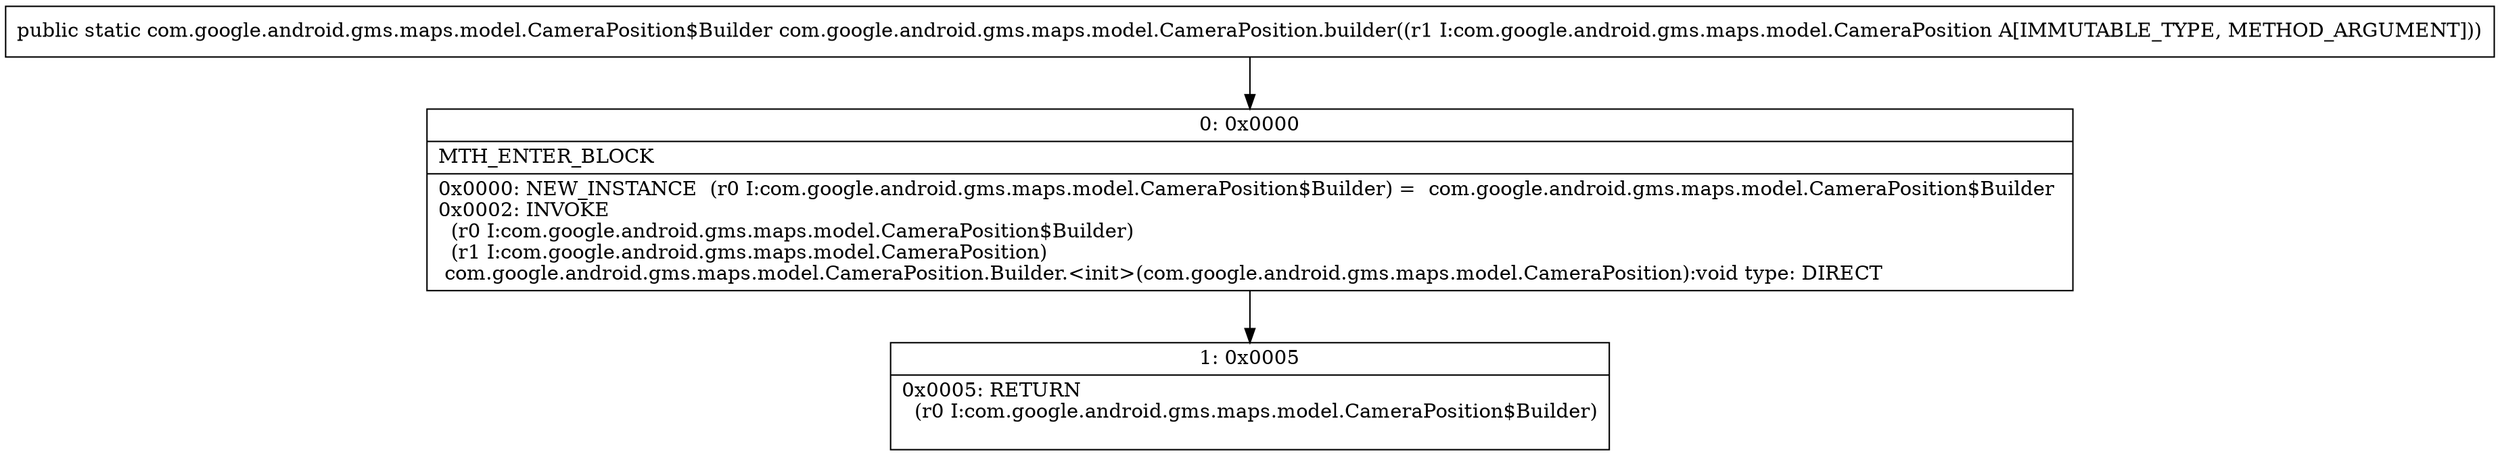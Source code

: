 digraph "CFG forcom.google.android.gms.maps.model.CameraPosition.builder(Lcom\/google\/android\/gms\/maps\/model\/CameraPosition;)Lcom\/google\/android\/gms\/maps\/model\/CameraPosition$Builder;" {
Node_0 [shape=record,label="{0\:\ 0x0000|MTH_ENTER_BLOCK\l|0x0000: NEW_INSTANCE  (r0 I:com.google.android.gms.maps.model.CameraPosition$Builder) =  com.google.android.gms.maps.model.CameraPosition$Builder \l0x0002: INVOKE  \l  (r0 I:com.google.android.gms.maps.model.CameraPosition$Builder)\l  (r1 I:com.google.android.gms.maps.model.CameraPosition)\l com.google.android.gms.maps.model.CameraPosition.Builder.\<init\>(com.google.android.gms.maps.model.CameraPosition):void type: DIRECT \l}"];
Node_1 [shape=record,label="{1\:\ 0x0005|0x0005: RETURN  \l  (r0 I:com.google.android.gms.maps.model.CameraPosition$Builder)\l \l}"];
MethodNode[shape=record,label="{public static com.google.android.gms.maps.model.CameraPosition$Builder com.google.android.gms.maps.model.CameraPosition.builder((r1 I:com.google.android.gms.maps.model.CameraPosition A[IMMUTABLE_TYPE, METHOD_ARGUMENT])) }"];
MethodNode -> Node_0;
Node_0 -> Node_1;
}

